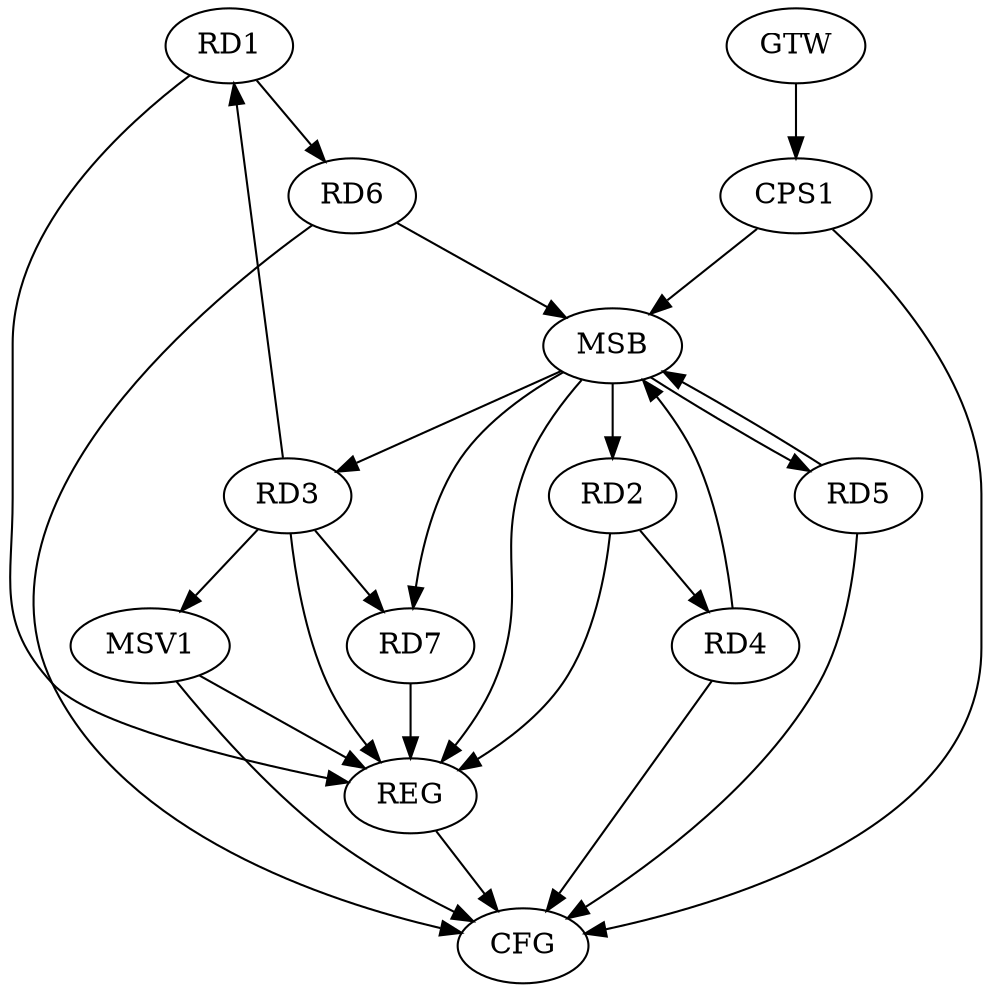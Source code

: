 strict digraph G {
  RD1 [ label="RD1" ];
  RD2 [ label="RD2" ];
  RD3 [ label="RD3" ];
  RD4 [ label="RD4" ];
  RD5 [ label="RD5" ];
  RD6 [ label="RD6" ];
  RD7 [ label="RD7" ];
  CPS1 [ label="CPS1" ];
  GTW [ label="GTW" ];
  REG [ label="REG" ];
  MSB [ label="MSB" ];
  CFG [ label="CFG" ];
  MSV1 [ label="MSV1" ];
  RD3 -> RD1;
  RD1 -> RD6;
  RD2 -> RD4;
  RD3 -> RD7;
  GTW -> CPS1;
  RD1 -> REG;
  RD2 -> REG;
  RD3 -> REG;
  RD7 -> REG;
  RD4 -> MSB;
  MSB -> RD2;
  MSB -> RD7;
  MSB -> REG;
  RD5 -> MSB;
  RD6 -> MSB;
  MSB -> RD3;
  MSB -> RD5;
  CPS1 -> MSB;
  CPS1 -> CFG;
  RD6 -> CFG;
  RD4 -> CFG;
  RD5 -> CFG;
  REG -> CFG;
  RD3 -> MSV1;
  MSV1 -> REG;
  MSV1 -> CFG;
}
